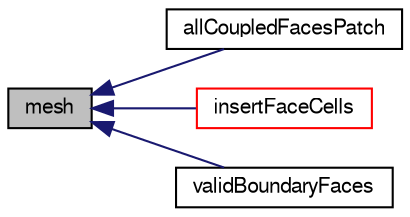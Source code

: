 digraph "mesh"
{
  bgcolor="transparent";
  edge [fontname="FreeSans",fontsize="10",labelfontname="FreeSans",labelfontsize="10"];
  node [fontname="FreeSans",fontsize="10",shape=record];
  rankdir="LR";
  Node415 [label="mesh",height=0.2,width=0.4,color="black", fillcolor="grey75", style="filled", fontcolor="black"];
  Node415 -> Node416 [dir="back",color="midnightblue",fontsize="10",style="solid",fontname="FreeSans"];
  Node416 [label="allCoupledFacesPatch",height=0.2,width=0.4,color="black",URL="$a22642.html#a3ce86e793c8ebbec10ea9b3b9f9bda0d",tooltip="Return patch of all coupled faces. "];
  Node415 -> Node417 [dir="back",color="midnightblue",fontsize="10",style="solid",fontname="FreeSans"];
  Node417 [label="insertFaceCells",height=0.2,width=0.4,color="red",URL="$a22642.html#ac1c792bf4a5a1b870bb79770131b78ac",tooltip="Collect cell neighbours of faces in global numbering. "];
  Node415 -> Node420 [dir="back",color="midnightblue",fontsize="10",style="solid",fontname="FreeSans"];
  Node420 [label="validBoundaryFaces",height=0.2,width=0.4,color="black",URL="$a22642.html#aa0db70fe0486f941c01cc8bee40ee9da",tooltip="Valid boundary faces (not empty and not coupled) "];
}

